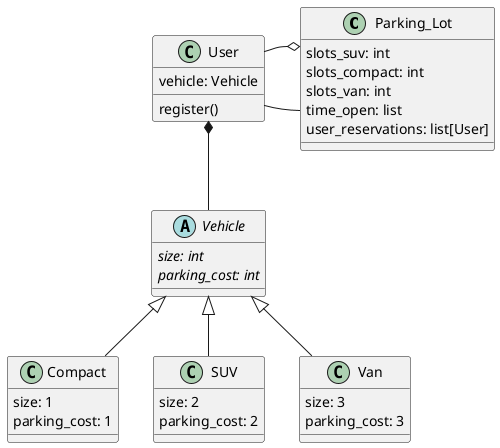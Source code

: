@startuml
class Parking_Lot
{
slots_suv: int
slots_compact: int
slots_van: int
time_open: list
user_reservations: list[User]
}
abstract class Vehicle
{
{abstract}size: int
{abstract}parking_cost: int
}
class Compact
{
size: 1
parking_cost: 1
}
class SUV
{
size: 2
parking_cost: 2
}
class Van
{
size: 3
parking_cost: 3
}
class User
{
vehicle: Vehicle
register()
}
Vehicle <|-- Compact
Vehicle <|-- SUV
Vehicle <|-- Van
User *-- Vehicle
User - Parking_Lot
Parking_Lot o-- User
@enduml

